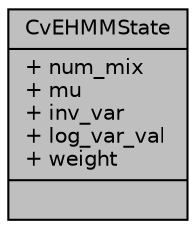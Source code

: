 digraph "CvEHMMState"
{
 // LATEX_PDF_SIZE
  edge [fontname="Helvetica",fontsize="10",labelfontname="Helvetica",labelfontsize="10"];
  node [fontname="Helvetica",fontsize="10",shape=record];
  Node1 [label="{CvEHMMState\n|+ num_mix\l+ mu\l+ inv_var\l+ log_var_val\l+ weight\l|}",height=0.2,width=0.4,color="black", fillcolor="grey75", style="filled", fontcolor="black",tooltip=" "];
}
